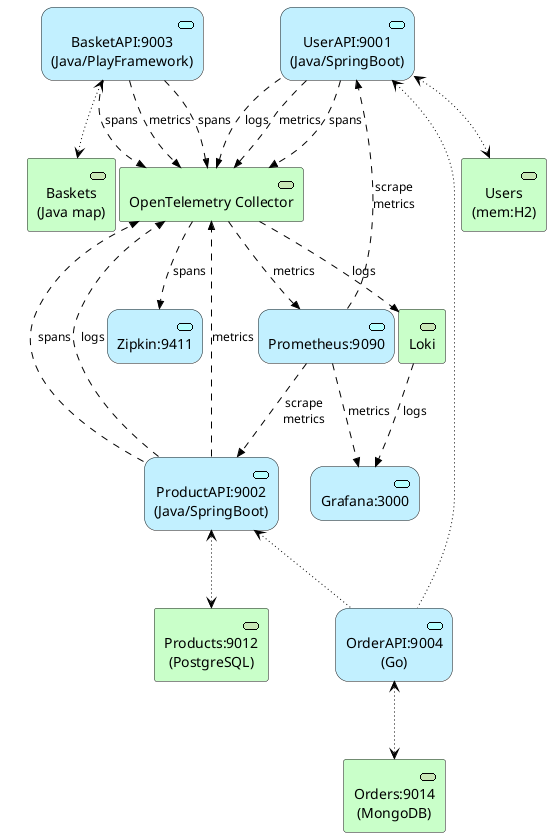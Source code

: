 @startuml Arch
skinparam nodesep 4
!include <archimate/Archimate>

archimate #Application "UserAPI:9001\n(Java/SpringBoot)" as UserAPI <<application-service>>
archimate #Application "ProductAPI:9002\n(Java/SpringBoot)" as ProductAPI <<application-service>>
archimate #Application "BasketAPI:9003\n(Java/PlayFramework)" as BasketAPI <<application-service>>
archimate #Application "OrderAPI:9004\n(Go)" as OrderAPI <<application-service>>

archimate #Technology "Users\n(mem:H2)" as UsersDB <<technology-service>>
archimate #Technology "Products:9012\n(PostgreSQL)" as ProductsDB <<technology-service>>
archimate #Technology "Baskets\n(Java map)" as BasketsDB <<technology-service>>
archimate #Technology "Orders:9014\n(MongoDB)" as OrdersDB <<technology-service>>

archimate #Application "Zipkin:9411" as Zipkin <<application-service>>
archimate #Application "Grafana:3000" as Grafana <<application-service>>
archimate #Application "Prometheus:9090" as Prometheus <<application-service>>

archimate #Technology "OpenTelemetry Collector" as OTC <<technology-service>>
archimate #Technology Loki <<technology-service>>

Rel_Access_rw(UserAPI, UsersDB)
Rel_Access_rw(ProductAPI, ProductsDB)
Rel_Access_rw(BasketAPI, BasketsDB)
Rel_Access_rw(OrderAPI, OrdersDB)

Rel_Access_r(UserAPI, OrderAPI)
Rel_Access_r(ProductAPI, OrderAPI)

Rel_Flow(UserAPI, OTC, logs)
Rel_Flow(UserAPI, OTC, metrics)
Rel_Flow(UserAPI, OTC, spans)

Rel_Flow(ProductAPI, OTC, logs)
Rel_Flow(ProductAPI, OTC, metrics)
Rel_Flow(ProductAPI, OTC, spans)

Rel_Flow(BasketAPI, OTC, metrics)
Rel_Flow(BasketAPI, OTC, spans)
Rel_Flow(BasketAPI, OTC, spans)

Rel_Flow(Prometheus, UserAPI, "scrape\nmetrics")
Rel_Flow(Prometheus, ProductAPI, "scrape\nmetrics")

Rel_Flow(OTC, Loki, logs)
Rel_Flow(Loki, Grafana, logs)
Rel_Flow(OTC, Prometheus, metrics)
Rel_Flow(Prometheus, Grafana, metrics)
Rel_Flow(OTC, Zipkin, spans)

@enduml